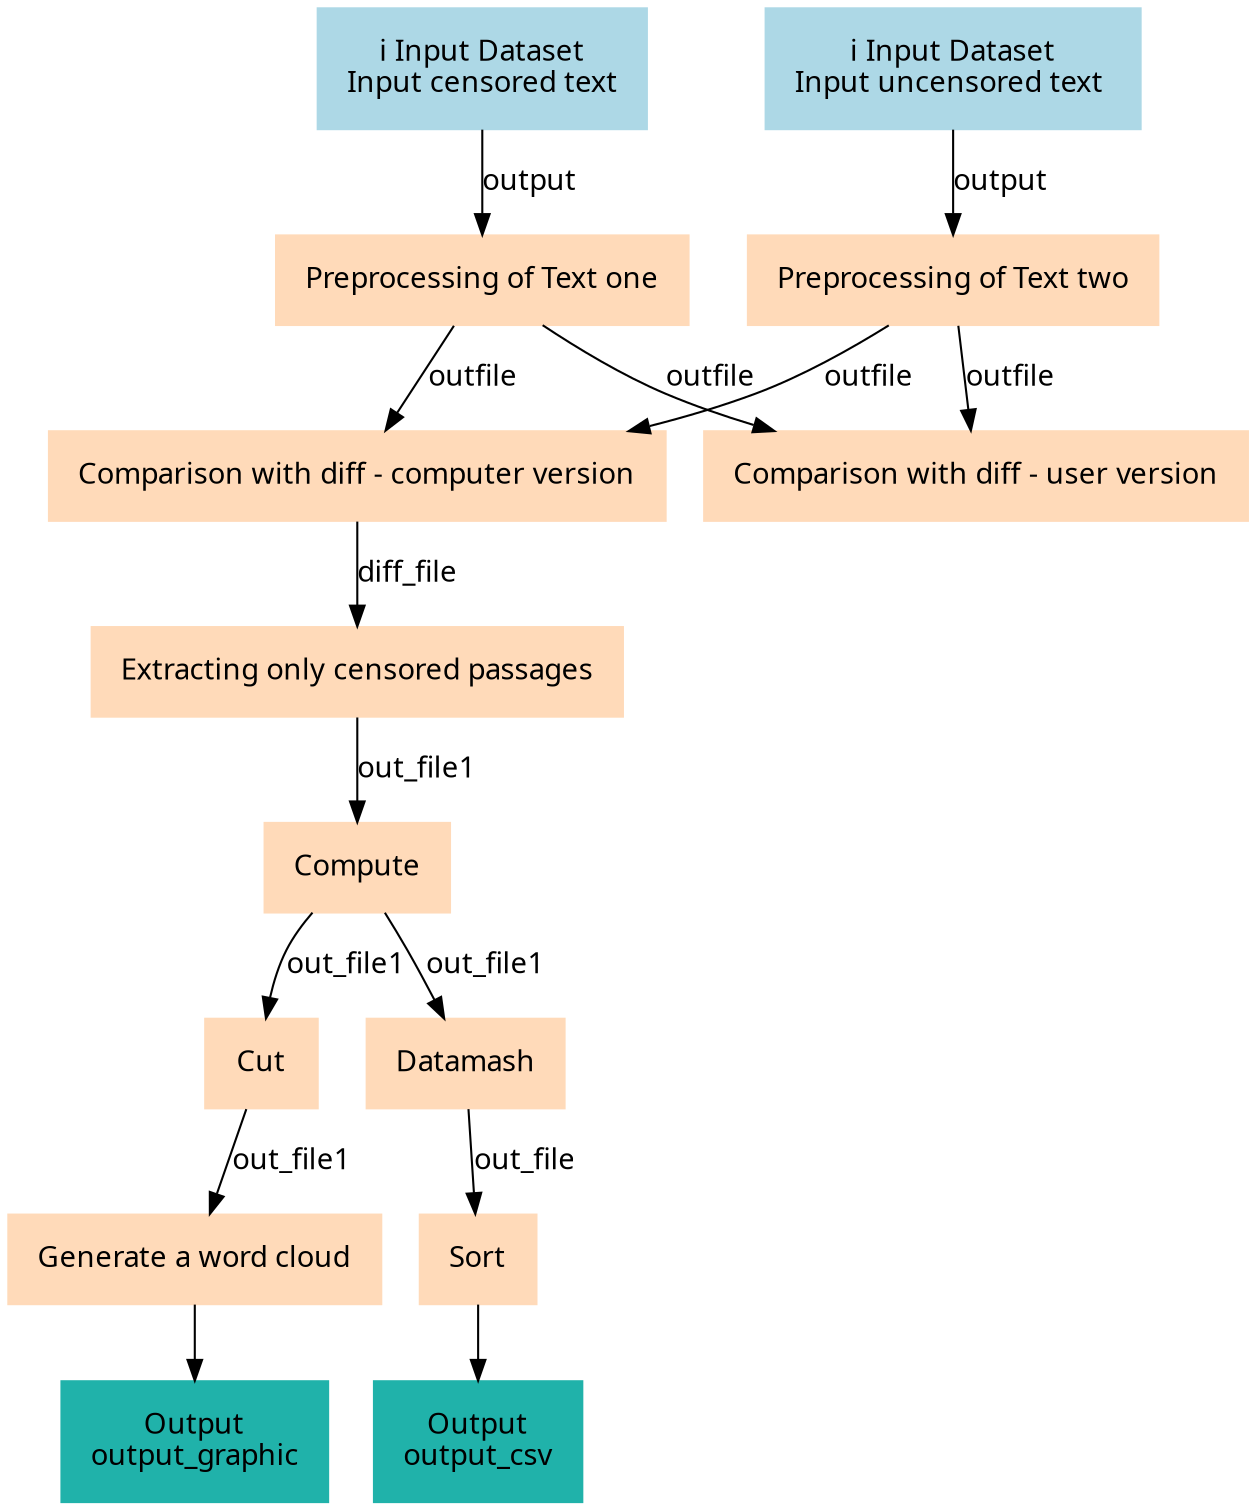 digraph main {
  node [fontname="Atkinson Hyperlegible", shape=box, color=white,style=filled,color=peachpuff,margin="0.2,0.2"];
  edge [fontname="Atkinson Hyperlegible"];
  0[color=lightblue,label="ℹ️ Input Dataset\nInput censored text"]
  1[color=lightblue,label="ℹ️ Input Dataset\nInput uncensored text "]
  2[label="Preprocessing of Text one"]
  0 -> 2 [label="output"]
  3[label="Preprocessing of Text two"]
  1 -> 3 [label="output"]
  4[label="Comparison with diff - computer version"]
  2 -> 4 [label="outfile"]
  3 -> 4 [label="outfile"]
  5[label="Comparison with diff - user version"]
  2 -> 5 [label="outfile"]
  3 -> 5 [label="outfile"]
  6[label="Extracting only censored passages"]
  4 -> 6 [label="diff_file"]
  7[label="Compute"]
  6 -> 7 [label="out_file1"]
  8[label="Cut"]
  7 -> 8 [label="out_file1"]
  9[label="Datamash"]
  7 -> 9 [label="out_file1"]
  10[label="Generate a word cloud"]
  8 -> 10 [label="out_file1"]
  k0e468eb9b68c4840b5e712cbf29e0c9c[color=lightseagreen,label="Output\noutput_graphic"]
  10 -> k0e468eb9b68c4840b5e712cbf29e0c9c
  11[label="Sort"]
  9 -> 11 [label="out_file"]
  k9dfd8862e7d746aebbe23e333a017764[color=lightseagreen,label="Output\noutput_csv"]
  11 -> k9dfd8862e7d746aebbe23e333a017764
}